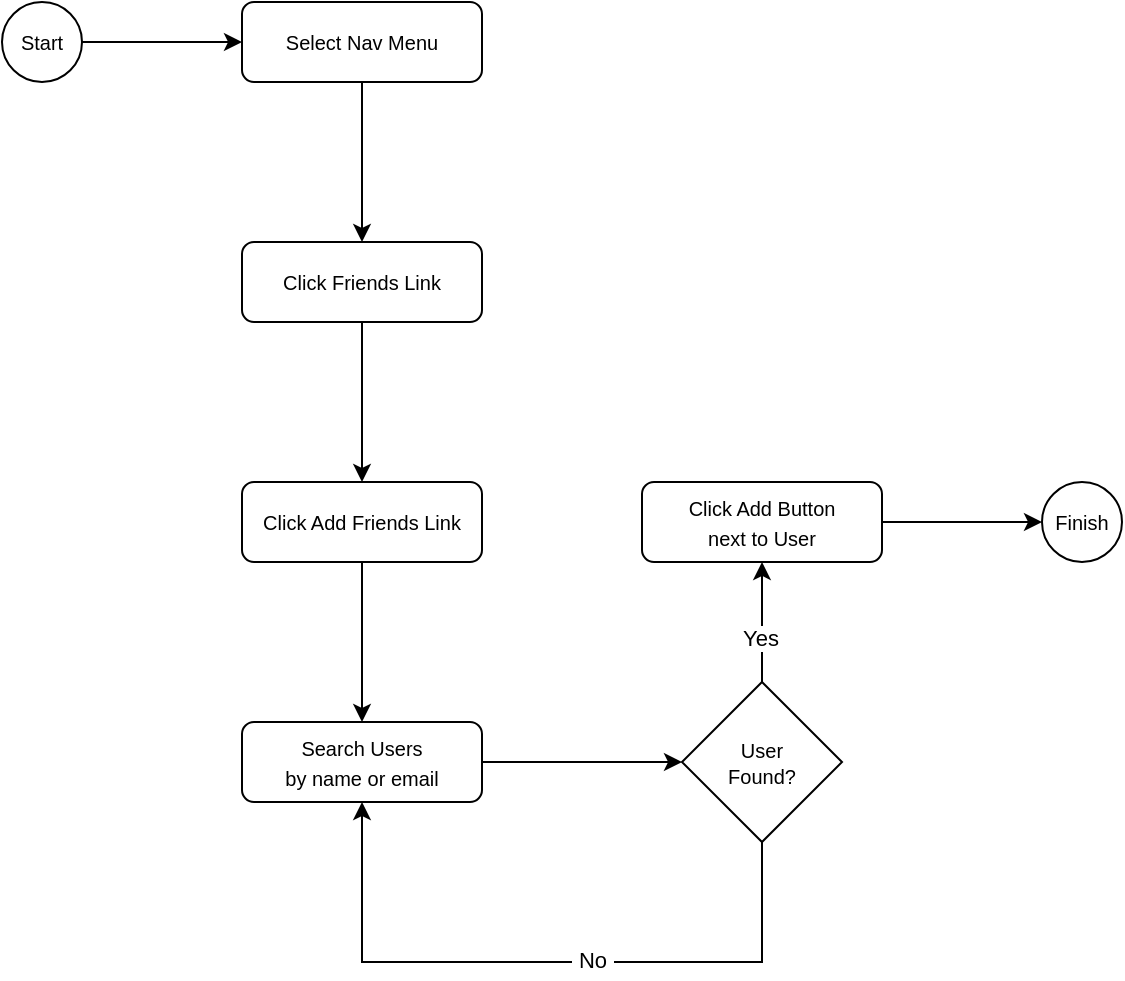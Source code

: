 <mxfile version="22.0.2" type="device">
  <diagram name="Page-1" id="NRSS3GEY_eLlUpp--b-h">
    <mxGraphModel dx="1050" dy="772" grid="1" gridSize="10" guides="1" tooltips="1" connect="1" arrows="1" fold="1" page="1" pageScale="1" pageWidth="1100" pageHeight="850" math="0" shadow="0">
      <root>
        <mxCell id="0" />
        <mxCell id="1" parent="0" />
        <mxCell id="t1ifwBTPvKb3mP8fHAqB-1" value="" style="edgeStyle=orthogonalEdgeStyle;rounded=0;orthogonalLoop=1;jettySize=auto;html=1;" edge="1" parent="1" source="t1ifwBTPvKb3mP8fHAqB-2" target="t1ifwBTPvKb3mP8fHAqB-4">
          <mxGeometry relative="1" as="geometry" />
        </mxCell>
        <mxCell id="t1ifwBTPvKb3mP8fHAqB-2" value="&lt;p style=&quot;line-height: 90%;&quot;&gt;&lt;font style=&quot;font-size: 10px;&quot;&gt;Start&lt;/font&gt;&lt;/p&gt;" style="ellipse;whiteSpace=wrap;html=1;aspect=fixed;" vertex="1" parent="1">
          <mxGeometry x="80" y="120" width="40" height="40" as="geometry" />
        </mxCell>
        <mxCell id="t1ifwBTPvKb3mP8fHAqB-3" value="" style="edgeStyle=orthogonalEdgeStyle;rounded=0;orthogonalLoop=1;jettySize=auto;html=1;" edge="1" parent="1" source="t1ifwBTPvKb3mP8fHAqB-4" target="t1ifwBTPvKb3mP8fHAqB-5">
          <mxGeometry relative="1" as="geometry" />
        </mxCell>
        <mxCell id="t1ifwBTPvKb3mP8fHAqB-4" value="&lt;font style=&quot;font-size: 10px;&quot;&gt;Select Nav Menu&lt;/font&gt;" style="rounded=1;whiteSpace=wrap;html=1;" vertex="1" parent="1">
          <mxGeometry x="200" y="120" width="120" height="40" as="geometry" />
        </mxCell>
        <mxCell id="t1ifwBTPvKb3mP8fHAqB-7" value="" style="edgeStyle=orthogonalEdgeStyle;rounded=0;orthogonalLoop=1;jettySize=auto;html=1;" edge="1" parent="1" source="t1ifwBTPvKb3mP8fHAqB-5" target="t1ifwBTPvKb3mP8fHAqB-6">
          <mxGeometry relative="1" as="geometry" />
        </mxCell>
        <mxCell id="t1ifwBTPvKb3mP8fHAqB-5" value="&lt;font style=&quot;font-size: 10px;&quot;&gt;Click Friends Link&lt;/font&gt;" style="rounded=1;whiteSpace=wrap;html=1;" vertex="1" parent="1">
          <mxGeometry x="200" y="240" width="120" height="40" as="geometry" />
        </mxCell>
        <mxCell id="t1ifwBTPvKb3mP8fHAqB-10" value="" style="edgeStyle=orthogonalEdgeStyle;rounded=0;orthogonalLoop=1;jettySize=auto;html=1;" edge="1" parent="1" source="t1ifwBTPvKb3mP8fHAqB-6" target="t1ifwBTPvKb3mP8fHAqB-8">
          <mxGeometry relative="1" as="geometry" />
        </mxCell>
        <mxCell id="t1ifwBTPvKb3mP8fHAqB-6" value="&lt;font style=&quot;font-size: 10px;&quot;&gt;Click Add Friends Link&lt;/font&gt;" style="rounded=1;whiteSpace=wrap;html=1;" vertex="1" parent="1">
          <mxGeometry x="200" y="360" width="120" height="40" as="geometry" />
        </mxCell>
        <mxCell id="t1ifwBTPvKb3mP8fHAqB-11" value="" style="edgeStyle=orthogonalEdgeStyle;rounded=0;orthogonalLoop=1;jettySize=auto;html=1;" edge="1" parent="1" source="t1ifwBTPvKb3mP8fHAqB-8" target="t1ifwBTPvKb3mP8fHAqB-9">
          <mxGeometry relative="1" as="geometry" />
        </mxCell>
        <mxCell id="t1ifwBTPvKb3mP8fHAqB-8" value="&lt;font style=&quot;font-size: 10px;&quot;&gt;Search Users&lt;br&gt;by name or email&lt;br&gt;&lt;/font&gt;" style="rounded=1;whiteSpace=wrap;html=1;" vertex="1" parent="1">
          <mxGeometry x="200" y="480" width="120" height="40" as="geometry" />
        </mxCell>
        <mxCell id="t1ifwBTPvKb3mP8fHAqB-12" style="edgeStyle=orthogonalEdgeStyle;rounded=0;orthogonalLoop=1;jettySize=auto;html=1;exitX=0.5;exitY=1;exitDx=0;exitDy=0;entryX=0.5;entryY=1;entryDx=0;entryDy=0;" edge="1" parent="1" source="t1ifwBTPvKb3mP8fHAqB-9" target="t1ifwBTPvKb3mP8fHAqB-8">
          <mxGeometry relative="1" as="geometry">
            <Array as="points">
              <mxPoint x="460" y="600" />
              <mxPoint x="260" y="600" />
            </Array>
          </mxGeometry>
        </mxCell>
        <mxCell id="t1ifwBTPvKb3mP8fHAqB-13" value="&amp;nbsp;No&amp;nbsp;" style="edgeLabel;html=1;align=center;verticalAlign=middle;resizable=0;points=[];" vertex="1" connectable="0" parent="t1ifwBTPvKb3mP8fHAqB-12">
          <mxGeometry x="-0.147" y="-1" relative="1" as="geometry">
            <mxPoint as="offset" />
          </mxGeometry>
        </mxCell>
        <mxCell id="t1ifwBTPvKb3mP8fHAqB-15" value="" style="edgeStyle=orthogonalEdgeStyle;rounded=0;orthogonalLoop=1;jettySize=auto;html=1;" edge="1" parent="1" source="t1ifwBTPvKb3mP8fHAqB-9" target="t1ifwBTPvKb3mP8fHAqB-14">
          <mxGeometry relative="1" as="geometry" />
        </mxCell>
        <mxCell id="t1ifwBTPvKb3mP8fHAqB-16" value="Yes" style="edgeLabel;html=1;align=center;verticalAlign=middle;resizable=0;points=[];" vertex="1" connectable="0" parent="t1ifwBTPvKb3mP8fHAqB-15">
          <mxGeometry x="-0.252" y="1" relative="1" as="geometry">
            <mxPoint as="offset" />
          </mxGeometry>
        </mxCell>
        <mxCell id="t1ifwBTPvKb3mP8fHAqB-9" value="&lt;p style=&quot;line-height: 0%;&quot;&gt;&lt;span style=&quot;font-size: 10px; background-color: initial;&quot;&gt;User&lt;/span&gt;&lt;br&gt;&lt;/p&gt;&lt;p style=&quot;line-height: 0%;&quot;&gt;&lt;span style=&quot;font-size: 10px; background-color: initial;&quot;&gt;Found?&lt;/span&gt;&lt;/p&gt;" style="rhombus;whiteSpace=wrap;html=1;" vertex="1" parent="1">
          <mxGeometry x="420" y="460" width="80" height="80" as="geometry" />
        </mxCell>
        <mxCell id="t1ifwBTPvKb3mP8fHAqB-18" value="" style="edgeStyle=orthogonalEdgeStyle;rounded=0;orthogonalLoop=1;jettySize=auto;html=1;" edge="1" parent="1" source="t1ifwBTPvKb3mP8fHAqB-14" target="t1ifwBTPvKb3mP8fHAqB-17">
          <mxGeometry relative="1" as="geometry" />
        </mxCell>
        <mxCell id="t1ifwBTPvKb3mP8fHAqB-14" value="&lt;font style=&quot;font-size: 10px;&quot;&gt;Click Add Button&lt;br&gt;next to User&lt;br&gt;&lt;/font&gt;" style="rounded=1;whiteSpace=wrap;html=1;" vertex="1" parent="1">
          <mxGeometry x="400" y="360" width="120" height="40" as="geometry" />
        </mxCell>
        <mxCell id="t1ifwBTPvKb3mP8fHAqB-17" value="&lt;font style=&quot;font-size: 10px;&quot;&gt;Finish&lt;/font&gt;" style="ellipse;whiteSpace=wrap;html=1;aspect=fixed;fontSize=7;" vertex="1" parent="1">
          <mxGeometry x="600" y="360" width="40" height="40" as="geometry" />
        </mxCell>
      </root>
    </mxGraphModel>
  </diagram>
</mxfile>
